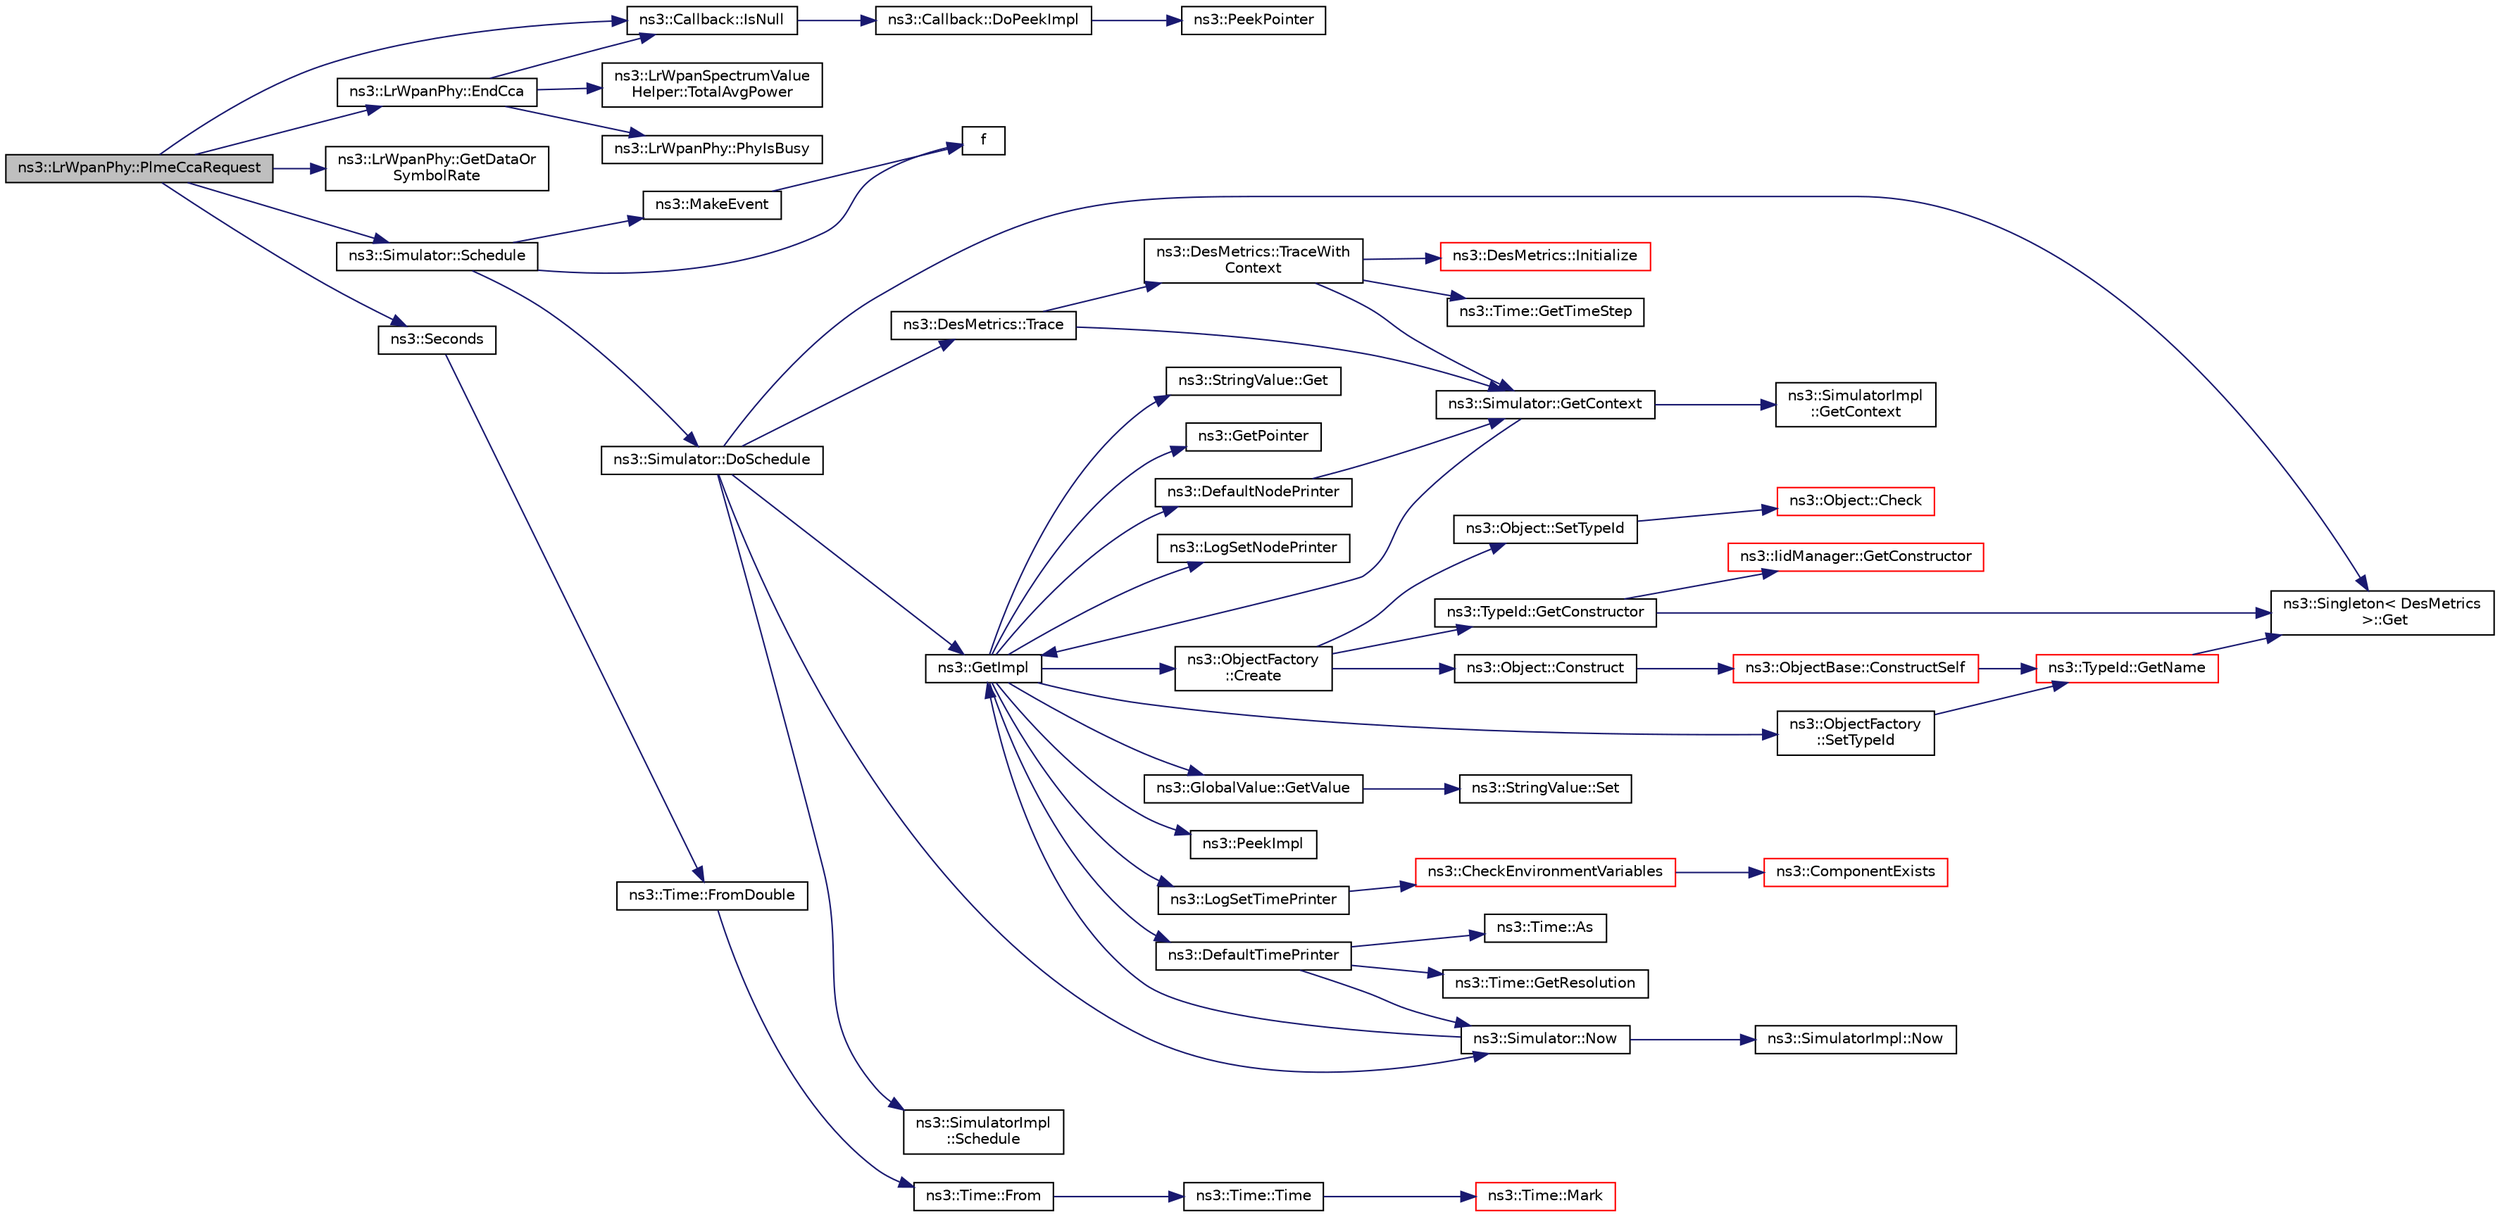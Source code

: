 digraph "ns3::LrWpanPhy::PlmeCcaRequest"
{
 // LATEX_PDF_SIZE
  edge [fontname="Helvetica",fontsize="10",labelfontname="Helvetica",labelfontsize="10"];
  node [fontname="Helvetica",fontsize="10",shape=record];
  rankdir="LR";
  Node1 [label="ns3::LrWpanPhy::PlmeCcaRequest",height=0.2,width=0.4,color="black", fillcolor="grey75", style="filled", fontcolor="black",tooltip="IEEE 802.15.4-2006 section 6.2.2.1 PLME-CCA.request Perform a CCA per section 6.9...."];
  Node1 -> Node2 [color="midnightblue",fontsize="10",style="solid",fontname="Helvetica"];
  Node2 [label="ns3::LrWpanPhy::EndCca",height=0.2,width=0.4,color="black", fillcolor="white", style="filled",URL="$classns3_1_1_lr_wpan_phy.html#aa7f39e82e542534c3b7a4a9802335f6a",tooltip="Called at the end of the CCA."];
  Node2 -> Node3 [color="midnightblue",fontsize="10",style="solid",fontname="Helvetica"];
  Node3 [label="ns3::Callback::IsNull",height=0.2,width=0.4,color="black", fillcolor="white", style="filled",URL="$classns3_1_1_callback.html#a42eb007ca42c35b96daa497d6d42d5f2",tooltip="Check for null implementation."];
  Node3 -> Node4 [color="midnightblue",fontsize="10",style="solid",fontname="Helvetica"];
  Node4 [label="ns3::Callback::DoPeekImpl",height=0.2,width=0.4,color="black", fillcolor="white", style="filled",URL="$classns3_1_1_callback.html#a82de10d58e899c61aec3867f9b1f2f33",tooltip=" "];
  Node4 -> Node5 [color="midnightblue",fontsize="10",style="solid",fontname="Helvetica"];
  Node5 [label="ns3::PeekPointer",height=0.2,width=0.4,color="black", fillcolor="white", style="filled",URL="$namespacens3.html#af2a7557fe9afdd98d8f6f8f6e412cf5a",tooltip=" "];
  Node2 -> Node6 [color="midnightblue",fontsize="10",style="solid",fontname="Helvetica"];
  Node6 [label="ns3::LrWpanPhy::PhyIsBusy",height=0.2,width=0.4,color="black", fillcolor="white", style="filled",URL="$classns3_1_1_lr_wpan_phy.html#abd2a41bf0f857f9ebc22c6217720eecf",tooltip="Check if the PHY is busy, which is the case if the PHY is currently sending or receiving a frame."];
  Node2 -> Node7 [color="midnightblue",fontsize="10",style="solid",fontname="Helvetica"];
  Node7 [label="ns3::LrWpanSpectrumValue\lHelper::TotalAvgPower",height=0.2,width=0.4,color="black", fillcolor="white", style="filled",URL="$classns3_1_1_lr_wpan_spectrum_value_helper.html#ab8f05acfb68822f7b94fc637311fbda6",tooltip="total average power of the signal is the integral of the PSD using the limits of the given channel"];
  Node1 -> Node8 [color="midnightblue",fontsize="10",style="solid",fontname="Helvetica"];
  Node8 [label="ns3::LrWpanPhy::GetDataOr\lSymbolRate",height=0.2,width=0.4,color="black", fillcolor="white", style="filled",URL="$classns3_1_1_lr_wpan_phy.html#a1bb730cd2cadcdd444a00c1198035b89",tooltip="implement PLME SetAttribute confirm SAP bit rate is in kbit/s."];
  Node1 -> Node3 [color="midnightblue",fontsize="10",style="solid",fontname="Helvetica"];
  Node1 -> Node9 [color="midnightblue",fontsize="10",style="solid",fontname="Helvetica"];
  Node9 [label="ns3::Simulator::Schedule",height=0.2,width=0.4,color="black", fillcolor="white", style="filled",URL="$classns3_1_1_simulator.html#a3da7d28335c8ac0e3e86781f766df241",tooltip="Schedule an event to expire after delay."];
  Node9 -> Node10 [color="midnightblue",fontsize="10",style="solid",fontname="Helvetica"];
  Node10 [label="ns3::Simulator::DoSchedule",height=0.2,width=0.4,color="black", fillcolor="white", style="filled",URL="$classns3_1_1_simulator.html#a47af23973938819bdc89cb2807e09ed5",tooltip="Implementation of the various Schedule methods."];
  Node10 -> Node11 [color="midnightblue",fontsize="10",style="solid",fontname="Helvetica"];
  Node11 [label="ns3::Singleton\< DesMetrics\l \>::Get",height=0.2,width=0.4,color="black", fillcolor="white", style="filled",URL="$classns3_1_1_singleton.html#a80a2cd3c25a27ea72add7a9f7a141ffa",tooltip="Get a pointer to the singleton instance."];
  Node10 -> Node12 [color="midnightblue",fontsize="10",style="solid",fontname="Helvetica"];
  Node12 [label="ns3::GetImpl",height=0.2,width=0.4,color="black", fillcolor="white", style="filled",URL="$group__simulator.html#ga42eb4eddad41528d4d99794a3dae3fd0",tooltip="Get the SimulatorImpl singleton."];
  Node12 -> Node13 [color="midnightblue",fontsize="10",style="solid",fontname="Helvetica"];
  Node13 [label="ns3::ObjectFactory\l::Create",height=0.2,width=0.4,color="black", fillcolor="white", style="filled",URL="$classns3_1_1_object_factory.html#a52eda277f4aaab54266134ba48102ad7",tooltip="Create an Object instance of the configured TypeId."];
  Node13 -> Node14 [color="midnightblue",fontsize="10",style="solid",fontname="Helvetica"];
  Node14 [label="ns3::Object::Construct",height=0.2,width=0.4,color="black", fillcolor="white", style="filled",URL="$classns3_1_1_object.html#a636e8411dc5228771f45c9b805d348fa",tooltip="Initialize all member variables registered as Attributes of this TypeId."];
  Node14 -> Node15 [color="midnightblue",fontsize="10",style="solid",fontname="Helvetica"];
  Node15 [label="ns3::ObjectBase::ConstructSelf",height=0.2,width=0.4,color="red", fillcolor="white", style="filled",URL="$classns3_1_1_object_base.html#a5cda18dec6d0744cb652a3ed60056958",tooltip="Complete construction of ObjectBase; invoked by derived classes."];
  Node15 -> Node21 [color="midnightblue",fontsize="10",style="solid",fontname="Helvetica"];
  Node21 [label="ns3::TypeId::GetName",height=0.2,width=0.4,color="red", fillcolor="white", style="filled",URL="$classns3_1_1_type_id.html#abc4965475a579c2afdc668d7a7d58374",tooltip="Get the name."];
  Node21 -> Node11 [color="midnightblue",fontsize="10",style="solid",fontname="Helvetica"];
  Node13 -> Node37 [color="midnightblue",fontsize="10",style="solid",fontname="Helvetica"];
  Node37 [label="ns3::TypeId::GetConstructor",height=0.2,width=0.4,color="black", fillcolor="white", style="filled",URL="$classns3_1_1_type_id.html#a66b2628edf921fc88945ec8a8f3a1683",tooltip="Get the constructor callback."];
  Node37 -> Node11 [color="midnightblue",fontsize="10",style="solid",fontname="Helvetica"];
  Node37 -> Node38 [color="midnightblue",fontsize="10",style="solid",fontname="Helvetica"];
  Node38 [label="ns3::IidManager::GetConstructor",height=0.2,width=0.4,color="red", fillcolor="white", style="filled",URL="$classns3_1_1_iid_manager.html#a5222ca2d43248c46812b39b993eb2e08",tooltip="Get the constructor Callback of a type id."];
  Node13 -> Node39 [color="midnightblue",fontsize="10",style="solid",fontname="Helvetica"];
  Node39 [label="ns3::Object::SetTypeId",height=0.2,width=0.4,color="black", fillcolor="white", style="filled",URL="$classns3_1_1_object.html#a19b1ebd8ec8fe404845e665880a6c5ad",tooltip="Set the TypeId of this Object."];
  Node39 -> Node40 [color="midnightblue",fontsize="10",style="solid",fontname="Helvetica"];
  Node40 [label="ns3::Object::Check",height=0.2,width=0.4,color="red", fillcolor="white", style="filled",URL="$classns3_1_1_object.html#a95070404e096887e1f126eae20c37f70",tooltip="Verify that this Object is still live, by checking it's reference count."];
  Node12 -> Node42 [color="midnightblue",fontsize="10",style="solid",fontname="Helvetica"];
  Node42 [label="ns3::DefaultNodePrinter",height=0.2,width=0.4,color="black", fillcolor="white", style="filled",URL="$group__logging.html#gac4c06cbbed12229d85991ced145f6be2",tooltip="Default node id printer implementation."];
  Node42 -> Node43 [color="midnightblue",fontsize="10",style="solid",fontname="Helvetica"];
  Node43 [label="ns3::Simulator::GetContext",height=0.2,width=0.4,color="black", fillcolor="white", style="filled",URL="$classns3_1_1_simulator.html#a8514b74ee2c42916b351b33c4a963bb0",tooltip="Get the current simulation context."];
  Node43 -> Node44 [color="midnightblue",fontsize="10",style="solid",fontname="Helvetica"];
  Node44 [label="ns3::SimulatorImpl\l::GetContext",height=0.2,width=0.4,color="black", fillcolor="white", style="filled",URL="$classns3_1_1_simulator_impl.html#a8b66270c97766c0adb997e2535648557",tooltip="Get the current simulation context."];
  Node43 -> Node12 [color="midnightblue",fontsize="10",style="solid",fontname="Helvetica"];
  Node12 -> Node45 [color="midnightblue",fontsize="10",style="solid",fontname="Helvetica"];
  Node45 [label="ns3::DefaultTimePrinter",height=0.2,width=0.4,color="black", fillcolor="white", style="filled",URL="$namespacens3.html#ae01c3c7786b644dfb8a0bb8f1201b269",tooltip="Default Time printer."];
  Node45 -> Node46 [color="midnightblue",fontsize="10",style="solid",fontname="Helvetica"];
  Node46 [label="ns3::Time::As",height=0.2,width=0.4,color="black", fillcolor="white", style="filled",URL="$classns3_1_1_time.html#ad5198e31c2512226ca0e58b31fad7fd0",tooltip="Attach a unit to a Time, to facilitate output in a specific unit."];
  Node45 -> Node47 [color="midnightblue",fontsize="10",style="solid",fontname="Helvetica"];
  Node47 [label="ns3::Time::GetResolution",height=0.2,width=0.4,color="black", fillcolor="white", style="filled",URL="$classns3_1_1_time.html#a1444f0f08b5e19f031157609e32fcf98",tooltip=" "];
  Node45 -> Node48 [color="midnightblue",fontsize="10",style="solid",fontname="Helvetica"];
  Node48 [label="ns3::Simulator::Now",height=0.2,width=0.4,color="black", fillcolor="white", style="filled",URL="$classns3_1_1_simulator.html#ac3178fa975b419f7875e7105be122800",tooltip="Return the current simulation virtual time."];
  Node48 -> Node12 [color="midnightblue",fontsize="10",style="solid",fontname="Helvetica"];
  Node48 -> Node49 [color="midnightblue",fontsize="10",style="solid",fontname="Helvetica"];
  Node49 [label="ns3::SimulatorImpl::Now",height=0.2,width=0.4,color="black", fillcolor="white", style="filled",URL="$classns3_1_1_simulator_impl.html#aa516c50060846adc6fd316e83ef0797c",tooltip="Return the current simulation virtual time."];
  Node12 -> Node50 [color="midnightblue",fontsize="10",style="solid",fontname="Helvetica"];
  Node50 [label="ns3::StringValue::Get",height=0.2,width=0.4,color="black", fillcolor="white", style="filled",URL="$classns3_1_1_string_value.html#a6f208c2778fe1c7882e5cb429b8326ae",tooltip=" "];
  Node12 -> Node51 [color="midnightblue",fontsize="10",style="solid",fontname="Helvetica"];
  Node51 [label="ns3::GetPointer",height=0.2,width=0.4,color="black", fillcolor="white", style="filled",URL="$namespacens3.html#ab4e173cdfd43d17c1a40d5348510a670",tooltip=" "];
  Node12 -> Node52 [color="midnightblue",fontsize="10",style="solid",fontname="Helvetica"];
  Node52 [label="ns3::GlobalValue::GetValue",height=0.2,width=0.4,color="black", fillcolor="white", style="filled",URL="$classns3_1_1_global_value.html#a48a99242193fb69609a17332733e8600",tooltip="Get the value."];
  Node52 -> Node53 [color="midnightblue",fontsize="10",style="solid",fontname="Helvetica"];
  Node53 [label="ns3::StringValue::Set",height=0.2,width=0.4,color="black", fillcolor="white", style="filled",URL="$classns3_1_1_string_value.html#a17693012c6f2c52875e0d631fbf40155",tooltip="Set the value."];
  Node12 -> Node54 [color="midnightblue",fontsize="10",style="solid",fontname="Helvetica"];
  Node54 [label="ns3::LogSetNodePrinter",height=0.2,width=0.4,color="black", fillcolor="white", style="filled",URL="$namespacens3.html#aebac73305345f2e2803fdeb102a7705e",tooltip="Set the LogNodePrinter function to be used to prepend log messages with the node id."];
  Node12 -> Node55 [color="midnightblue",fontsize="10",style="solid",fontname="Helvetica"];
  Node55 [label="ns3::LogSetTimePrinter",height=0.2,width=0.4,color="black", fillcolor="white", style="filled",URL="$namespacens3.html#a46cd76678f7da29799d1b41994e12ec1",tooltip="Set the TimePrinter function to be used to prepend log messages with the simulation time."];
  Node55 -> Node56 [color="midnightblue",fontsize="10",style="solid",fontname="Helvetica"];
  Node56 [label="ns3::CheckEnvironmentVariables",height=0.2,width=0.4,color="red", fillcolor="white", style="filled",URL="$group__logging.html#gacdc0bdeb2d8a90089d4fb09c4b8569ff",tooltip="Parse the NS_LOG environment variable."];
  Node56 -> Node57 [color="midnightblue",fontsize="10",style="solid",fontname="Helvetica"];
  Node57 [label="ns3::ComponentExists",height=0.2,width=0.4,color="red", fillcolor="white", style="filled",URL="$group__logging.html#gaadcc698770aae684c54dbd1ef4e4b37a",tooltip="Check if a log component exists."];
  Node12 -> Node60 [color="midnightblue",fontsize="10",style="solid",fontname="Helvetica"];
  Node60 [label="ns3::PeekImpl",height=0.2,width=0.4,color="black", fillcolor="white", style="filled",URL="$group__simulator.html#ga233c5c38de117e4e4a5a9cd168694792",tooltip="Get the static SimulatorImpl instance."];
  Node12 -> Node61 [color="midnightblue",fontsize="10",style="solid",fontname="Helvetica"];
  Node61 [label="ns3::ObjectFactory\l::SetTypeId",height=0.2,width=0.4,color="black", fillcolor="white", style="filled",URL="$classns3_1_1_object_factory.html#a77dcd099064038a1eb7a6b8251229ec3",tooltip="Set the TypeId of the Objects to be created by this factory."];
  Node61 -> Node21 [color="midnightblue",fontsize="10",style="solid",fontname="Helvetica"];
  Node10 -> Node48 [color="midnightblue",fontsize="10",style="solid",fontname="Helvetica"];
  Node10 -> Node62 [color="midnightblue",fontsize="10",style="solid",fontname="Helvetica"];
  Node62 [label="ns3::SimulatorImpl\l::Schedule",height=0.2,width=0.4,color="black", fillcolor="white", style="filled",URL="$classns3_1_1_simulator_impl.html#a24eac97ca7dc0e64162e3596064cfb5c",tooltip="Schedule a future event execution (in the same context)."];
  Node10 -> Node63 [color="midnightblue",fontsize="10",style="solid",fontname="Helvetica"];
  Node63 [label="ns3::DesMetrics::Trace",height=0.2,width=0.4,color="black", fillcolor="white", style="filled",URL="$classns3_1_1_des_metrics.html#ab7c6c097412d0398affbc9f8d2643160",tooltip="Trace an event to self at the time it is scheduled."];
  Node63 -> Node43 [color="midnightblue",fontsize="10",style="solid",fontname="Helvetica"];
  Node63 -> Node64 [color="midnightblue",fontsize="10",style="solid",fontname="Helvetica"];
  Node64 [label="ns3::DesMetrics::TraceWith\lContext",height=0.2,width=0.4,color="black", fillcolor="white", style="filled",URL="$classns3_1_1_des_metrics.html#abc404d9eee92f4e8fd67f5d200490ed6",tooltip="Trace an event (with context) at the time it is scheduled."];
  Node64 -> Node43 [color="midnightblue",fontsize="10",style="solid",fontname="Helvetica"];
  Node64 -> Node65 [color="midnightblue",fontsize="10",style="solid",fontname="Helvetica"];
  Node65 [label="ns3::Time::GetTimeStep",height=0.2,width=0.4,color="black", fillcolor="white", style="filled",URL="$classns3_1_1_time.html#a363390860dcce2d549b83b5fe3e08657",tooltip="Get the raw time value, in the current resolution unit."];
  Node64 -> Node66 [color="midnightblue",fontsize="10",style="solid",fontname="Helvetica"];
  Node66 [label="ns3::DesMetrics::Initialize",height=0.2,width=0.4,color="red", fillcolor="white", style="filled",URL="$classns3_1_1_des_metrics.html#a924f7d60236b2adf270fdf53e96def09",tooltip="Open the DesMetrics trace file and print the header."];
  Node9 -> Node70 [color="midnightblue",fontsize="10",style="solid",fontname="Helvetica"];
  Node70 [label="f",height=0.2,width=0.4,color="black", fillcolor="white", style="filled",URL="$80211b_8c.html#ae7ffc1a8f84fa47a0812b2f2b9627132",tooltip=" "];
  Node9 -> Node71 [color="midnightblue",fontsize="10",style="solid",fontname="Helvetica"];
  Node71 [label="ns3::MakeEvent",height=0.2,width=0.4,color="black", fillcolor="white", style="filled",URL="$group__makeeventfnptr.html#ga289a28a2497c18a9bd299e5e2014094b",tooltip="Make an EventImpl from a function pointer taking varying numbers of arguments."];
  Node71 -> Node70 [color="midnightblue",fontsize="10",style="solid",fontname="Helvetica"];
  Node1 -> Node72 [color="midnightblue",fontsize="10",style="solid",fontname="Helvetica"];
  Node72 [label="ns3::Seconds",height=0.2,width=0.4,color="black", fillcolor="white", style="filled",URL="$group__timecivil.html#ga33c34b816f8ff6628e33d5c8e9713b9e",tooltip="Construct a Time in the indicated unit."];
  Node72 -> Node73 [color="midnightblue",fontsize="10",style="solid",fontname="Helvetica"];
  Node73 [label="ns3::Time::FromDouble",height=0.2,width=0.4,color="black", fillcolor="white", style="filled",URL="$classns3_1_1_time.html#a60e845f4a74e62495b86356afe604cb4",tooltip="Create a Time equal to value in unit unit."];
  Node73 -> Node74 [color="midnightblue",fontsize="10",style="solid",fontname="Helvetica"];
  Node74 [label="ns3::Time::From",height=0.2,width=0.4,color="black", fillcolor="white", style="filled",URL="$classns3_1_1_time.html#a34e4acc13d0e08cc8cb9cd3b838b9baf",tooltip="Create a Time in the current unit."];
  Node74 -> Node75 [color="midnightblue",fontsize="10",style="solid",fontname="Helvetica"];
  Node75 [label="ns3::Time::Time",height=0.2,width=0.4,color="black", fillcolor="white", style="filled",URL="$classns3_1_1_time.html#a8a39dc1b8cbbd7fe6d940e492d1b925e",tooltip="Default constructor, with value 0."];
  Node75 -> Node76 [color="midnightblue",fontsize="10",style="solid",fontname="Helvetica"];
  Node76 [label="ns3::Time::Mark",height=0.2,width=0.4,color="red", fillcolor="white", style="filled",URL="$classns3_1_1_time.html#aa7eef2a1119c1c4855d99f1e83d44c54",tooltip="Record a Time instance with the MarkedTimes."];
}
